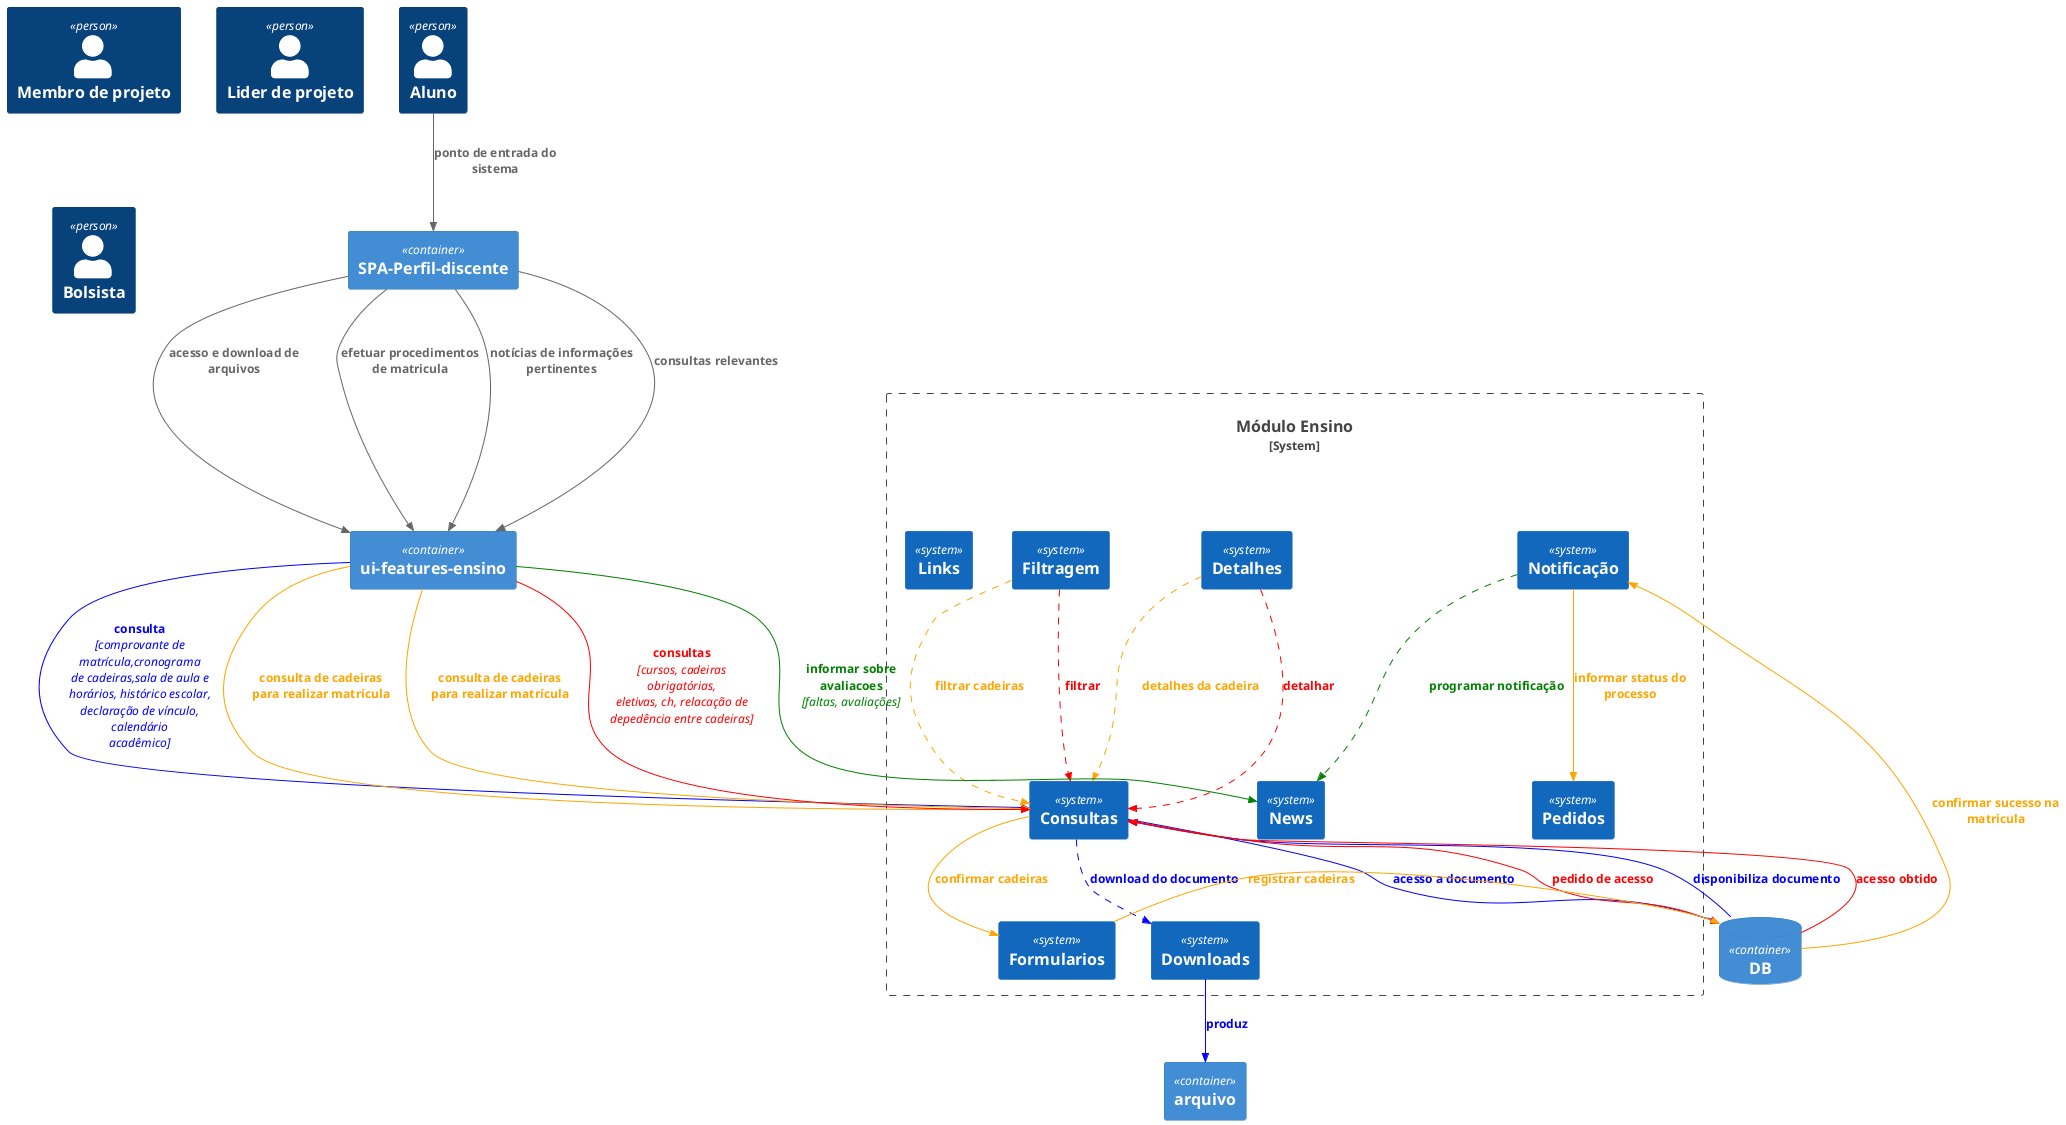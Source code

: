 @startuml C4_Elements
!include <C4/C4_Container>

Person(aluno, "Aluno")

Person(membrosDeProjeto, "Membro de projeto")
Person(liderDeProjeto, "Lider de projeto")
Person(bolsista, "Bolsista")
Person(aluno, "Aluno")

AddRelTag("u1d", $textColor="blue", $lineColor="blue", $lineStyle = DashedLine())
AddRelTag("u1", $textColor="blue", $lineColor="blue")
AddRelTag("u2d", $textColor="orange", $lineColor="orange", $lineStyle = DashedLine())
AddRelTag("u2", $textColor="orange", $lineColor="orange")
AddRelTag("u3d", $textColor="green", $lineColor="green", $lineStyle = DashedLine())
AddRelTag("u3", $textColor="green", $lineColor="green")
AddRelTag("u4d", $textColor="purple", $lineColor="purple", $lineStyle = DashedLine())
AddRelTag("u4", $textColor="purple", $lineColor="purple")
AddRelTag("u5d", $textColor="red", $lineColor="red", $lineStyle = DashedLine())
AddRelTag("u5", $textColor="red", $lineColor="red")

Container(spadis, "SPA-Perfil-discente")
ContainerDb(db, "DB", "", "")
Container(resource, "arquivo", "", "")
Container(md, "ui-features-ensino", "", "")
System_Boundary(c1,Módulo Ensino){

System(statusSistema, "Pedidos")
System(notificacaoSistema, "Notificação")
System(descricaoSistema, "Detalhes")

' System(regrasNegocioSistema, "Regras de negócio")
System(filtragemSistema, "Filtragem")
System(consultaSistemas, "Consultas")
System(linksSistema, "Links")
System(formulariosSistema, "Formularios")
System(downloadsSistema, "Downloads")
System(newsSistema, "News")
}
'filtrar projetos de extensão baseado em certo critério
Rel(aluno, spadis, "ponto de entrada do sistema")
Rel(spadis, md, "acesso e download de arquivos")
Rel(md, consultaSistemas,"consulta", "comprovante de matrícula,cronograma de cadeiras,sala de aula e horários, histórico escolar, declaração de vínculo, calendário acadêmico", $tags="u1")
Rel(consultaSistemas, db,"acesso a documento", $tags="u1")
Rel(db, consultaSistemas,"disponibiliza documento", $tags="u1")
Rel(consultaSistemas, downloadsSistema,"download do documento", $tags="u1d")
Rel(downloadsSistema, resource,"produz", $tags="u1")

'matricula nas cadeiras
Rel(spadis, md, "efetuar procedimentos de matricula")
Rel(md, consultaSistemas,"consulta de cadeiras para realizar matrícula", $tags="u2")
Rel(filtragemSistema, consultaSistemas,"filtrar cadeiras", $tags="u2d")
Rel(descricaoSistema, consultaSistemas,"detalhes da cadeira", $tags="u2d")
Rel(consultaSistemas, formulariosSistema,"confirmar cadeiras", $tags="u2")
Rel(formulariosSistema, db,"registrar cadeiras", $tags="u2")
Rel(db, notificacaoSistema,"confirmar sucesso na matricula", $tags="u2")
Rel(notificacaoSistema, statusSistema,"informar status do processo", $tags="u2")

'quando terá availação, faltas etc
Rel(spadis, md, "notícias de informações pertinentes")
Rel(md, consultaSistemas,"consulta de cadeiras para realizar matrícula", $tags="u2")
Rel(md, newsSistema,"informar sobre avaliacoes", "faltas, avaliações",$tags="u3")
Rel(notificacaoSistema,newsSistema,"programar notificação", $tags="u3d")

'consulta de informações relevantes ao curso
Rel(spadis, md, "consultas relevantes")
Rel(md, consultaSistemas,"consultas", "cursos, cadeiras obrigatórias, eletivas, ch, relacação de depedência entre cadeiras",$tags="u5")
Rel(filtragemSistema,consultaSistemas,"filtrar" ,$tags="u5d")
Rel(descricaoSistema,consultaSistemas,"detalhar" ,$tags="u5d")
Rel(consultaSistemas,db,"pedido de acesso" ,$tags="u5")
Rel(db,consultaSistemas,"acesso obtido" ,$tags="u5")


@enduml
